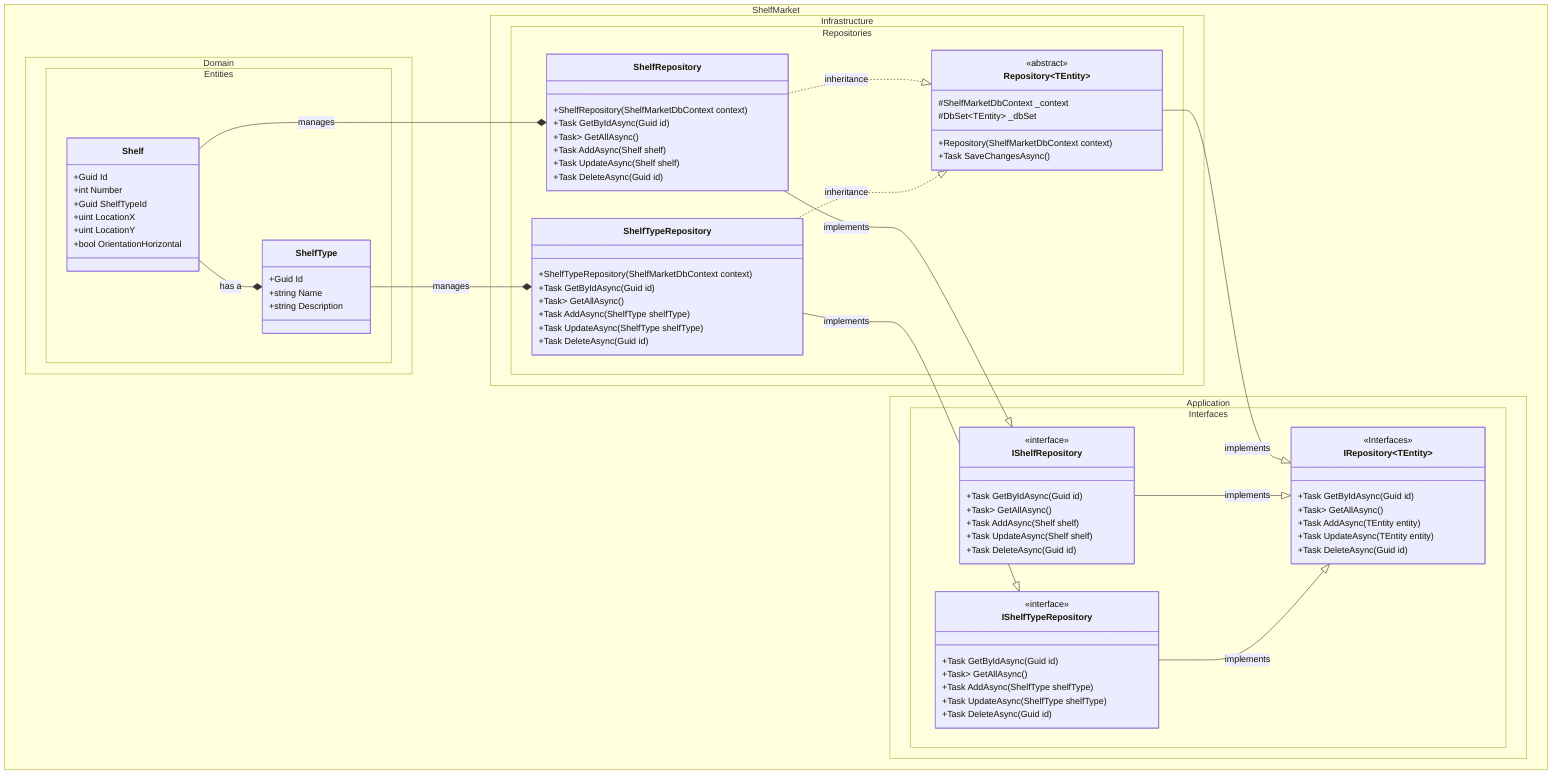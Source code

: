 ﻿classDiagram
    namespace ShelfMarket.Domain.Entities {
        class ShelfType {
            +Guid Id
            +string Name
            +string Description
        }

        class Shelf {
            +Guid Id
            +int Number
            +Guid ShelfTypeId
            +uint LocationX
            +uint LocationY
            +bool OrientationHorizontal
        }
    }

    namespace ShelfMarket.Application.Interfaces {
        class IRepository~TEntity~ {
            +Task<TEntity> GetByIdAsync(Guid id)
            +Task<List<TEntity>> GetAllAsync()
            +Task AddAsync(TEntity entity)
            +Task UpdateAsync(TEntity entity)
            +Task DeleteAsync(Guid id)
        }
        class IShelfTypeRepository {
            +Task<ShelfType> GetByIdAsync(Guid id)
            +Task<List<ShelfType>> GetAllAsync()
            +Task AddAsync(ShelfType shelfType)
            +Task UpdateAsync(ShelfType shelfType)
            +Task DeleteAsync(Guid id)
        }

        class IShelfRepository {
            +Task<Shelf> GetByIdAsync(Guid id)
            +Task<List<Shelf>> GetAllAsync()
            +Task AddAsync(Shelf shelf)
            +Task UpdateAsync(Shelf shelf)
            +Task DeleteAsync(Guid id)
        }
    }

    namespace ShelfMarket.Infrastructure.Repositories {
        class Repository~TEntity~ {
            #ShelfMarketDbContext _context
            #DbSet~TEntity~ _dbSet

            +Repository(ShelfMarketDbContext context)
            +Task SaveChangesAsync()
        }

        class ShelfRepository {
            +ShelfRepository(ShelfMarketDbContext context)
            +Task<Shelf> GetByIdAsync(Guid id)
            +Task<List<Shelf>> GetAllAsync()
            +Task AddAsync(Shelf shelf)
            +Task UpdateAsync(Shelf shelf)
            +Task DeleteAsync(Guid id)
        }

        class ShelfTypeRepository {
            +ShelfTypeRepository(ShelfMarketDbContext context)
            +Task<ShelfType> GetByIdAsync(Guid id)
            +Task<List<ShelfType>> GetAllAsync()
            +Task AddAsync(ShelfType shelfType)
            +Task UpdateAsync(ShelfType shelfType)
            +Task DeleteAsync(Guid id)
        }
    }

    <<Interfaces>> IRepository~TEntity~
    <<interface>> IShelfTypeRepository
    <<interface>> IShelfRepository

    <<abstract>> Repository~TEntity~

    %% Associations
    Shelf --* ShelfRepository : manages
    ShelfType --* ShelfTypeRepository : manages

    %% Composition
    Shelf --* ShelfType : has a

    %% Inheritance and Implementation
    ShelfRepository --|> IShelfRepository : implements
    ShelfTypeRepository --|> IShelfTypeRepository : implements
    Repository --|> IRepository : implements

    IShelfRepository --|> IRepository : implements
    IShelfTypeRepository --|> IRepository : implements

    ShelfRepository ..|> Repository : inheritance
    ShelfTypeRepository ..|> Repository : inheritance